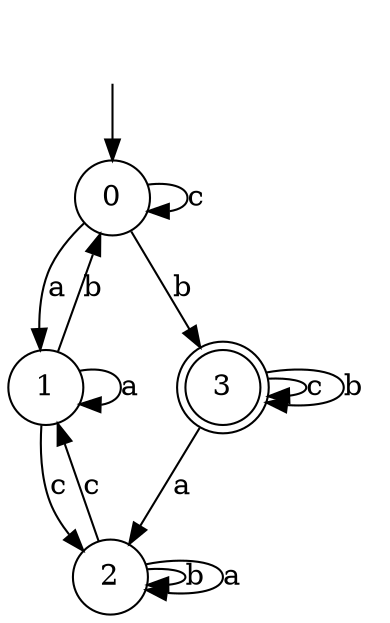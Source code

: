 digraph g {
__start [label=""shape=none]
	0[shape="circle" label="0"]
	1[shape="circle" label="1"]
	2[shape="circle" label="2"]
	3[shape="doublecircle" label="3"]
__start -> 0
	0->0 [label="c"]
	0->3 [label="b"]
	0->1 [label="a"]
	1->2 [label="c"]
	1->0 [label="b"]
	1->1 [label="a"]
	2->1 [label="c"]
	2->2 [label="b"]
	2->2 [label="a"]
	3->3 [label="c"]
	3->3 [label="b"]
	3->2 [label="a"]
}